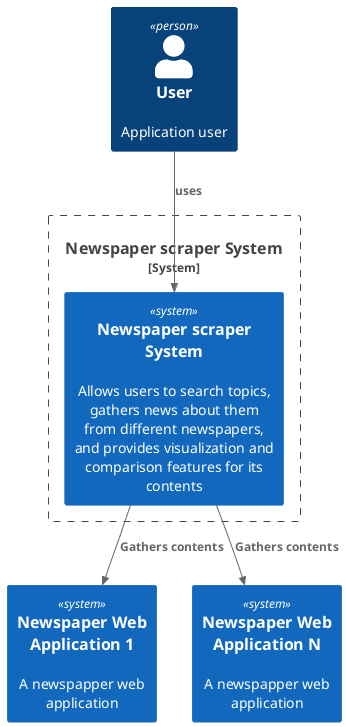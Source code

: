 @startuml system_context
!include <C4/C4_Container>

Person(User, "User", "Application user")
System_Boundary(SysBound, "Newspaper scraper System") {
  System(WebApp, "Newspaper scraper System", "Allows users to search topics, gathers news about them from different newspapers, and provides visualization and comparison features for its contents")

}
System(NewsWebApp1, "Newspaper Web Application 1", "A newspapper web application")
System(NewsWebApp2, "Newspaper Web Application N", "A newspapper web application")

Rel(User, WebApp, "uses")
Rel(WebApp, NewsWebApp1, "Gathers contents")
Rel(WebApp, NewsWebApp2, "Gathers contents")

@enduml

